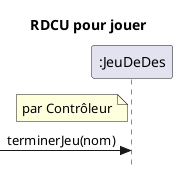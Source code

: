 @startuml
skinparam style strictuml
title RDCU pour jouer
participant ":JeuDeDes" as c
note left of c : par Contrôleur 
->c : terminerJeu(nom)
@enduml
